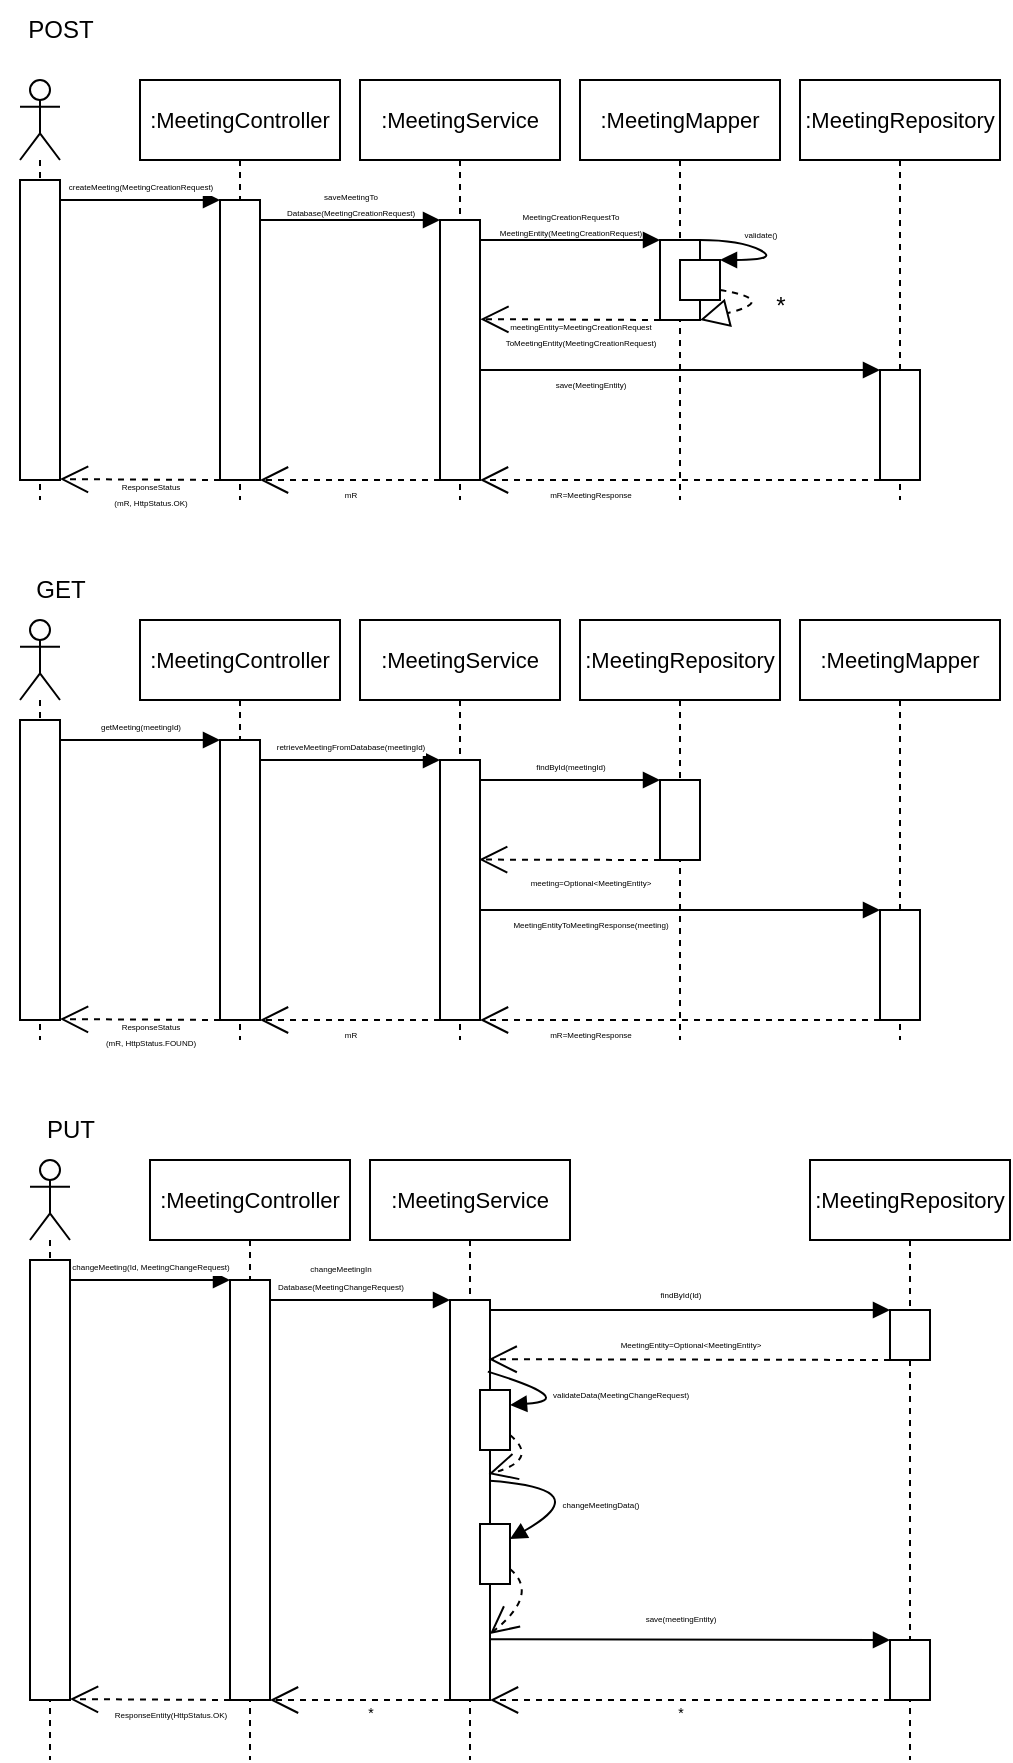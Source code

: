 <mxfile version="28.0.6">
  <diagram name="Seite-1" id="B0Wolev3-DbgfMnW1-c8">
    <mxGraphModel dx="594" dy="360" grid="1" gridSize="10" guides="1" tooltips="1" connect="1" arrows="1" fold="1" page="1" pageScale="1" pageWidth="1169" pageHeight="827" math="0" shadow="0">
      <root>
        <mxCell id="0" />
        <mxCell id="1" parent="0" />
        <mxCell id="u7kxUPXxIa-7Uggaq3-m-4" value="" style="shape=umlLifeline;perimeter=lifelinePerimeter;whiteSpace=wrap;html=1;container=1;dropTarget=0;collapsible=0;recursiveResize=0;outlineConnect=0;portConstraint=eastwest;newEdgeStyle={&quot;curved&quot;:0,&quot;rounded&quot;:0};participant=umlActor;" vertex="1" parent="1">
          <mxGeometry x="10" y="50" width="20" height="210" as="geometry" />
        </mxCell>
        <mxCell id="u7kxUPXxIa-7Uggaq3-m-5" value="" style="html=1;whiteSpace=wrap;" vertex="1" parent="1">
          <mxGeometry x="10" y="100" width="20" height="150" as="geometry" />
        </mxCell>
        <mxCell id="u7kxUPXxIa-7Uggaq3-m-7" value="&lt;font style=&quot;font-size: 4px;&quot;&gt;createMeeting(MeetingCreationRequest)&lt;/font&gt;" style="html=1;verticalAlign=bottom;endArrow=block;curved=0;rounded=0;" edge="1" parent="1">
          <mxGeometry width="80" relative="1" as="geometry">
            <mxPoint x="30" y="110" as="sourcePoint" />
            <mxPoint x="110" y="110" as="targetPoint" />
          </mxGeometry>
        </mxCell>
        <mxCell id="u7kxUPXxIa-7Uggaq3-m-8" value="&lt;font style=&quot;font-size: 11px;&quot;&gt;:MeetingController&lt;/font&gt;" style="shape=umlLifeline;perimeter=lifelinePerimeter;whiteSpace=wrap;html=1;container=1;dropTarget=0;collapsible=0;recursiveResize=0;outlineConnect=0;portConstraint=eastwest;newEdgeStyle={&quot;curved&quot;:0,&quot;rounded&quot;:0};" vertex="1" parent="1">
          <mxGeometry x="70" y="50" width="100" height="210" as="geometry" />
        </mxCell>
        <mxCell id="u7kxUPXxIa-7Uggaq3-m-9" value="" style="html=1;whiteSpace=wrap;" vertex="1" parent="1">
          <mxGeometry x="110" y="110" width="20" height="140" as="geometry" />
        </mxCell>
        <mxCell id="u7kxUPXxIa-7Uggaq3-m-10" value="&lt;font style=&quot;font-size: 11px;&quot;&gt;:MeetingService&lt;/font&gt;" style="shape=umlLifeline;perimeter=lifelinePerimeter;whiteSpace=wrap;html=1;container=1;dropTarget=0;collapsible=0;recursiveResize=0;outlineConnect=0;portConstraint=eastwest;newEdgeStyle={&quot;curved&quot;:0,&quot;rounded&quot;:0};" vertex="1" parent="1">
          <mxGeometry x="180" y="50" width="100" height="210" as="geometry" />
        </mxCell>
        <mxCell id="u7kxUPXxIa-7Uggaq3-m-11" value="&lt;font style=&quot;font-size: 11px;&quot;&gt;:MeetingRepository&lt;/font&gt;" style="shape=umlLifeline;perimeter=lifelinePerimeter;whiteSpace=wrap;html=1;container=1;dropTarget=0;collapsible=0;recursiveResize=0;outlineConnect=0;portConstraint=eastwest;newEdgeStyle={&quot;curved&quot;:0,&quot;rounded&quot;:0};" vertex="1" parent="1">
          <mxGeometry x="400" y="50" width="100" height="210" as="geometry" />
        </mxCell>
        <mxCell id="u7kxUPXxIa-7Uggaq3-m-12" value="&lt;font style=&quot;font-size: 11px;&quot;&gt;:MeetingMapper&lt;/font&gt;" style="shape=umlLifeline;perimeter=lifelinePerimeter;whiteSpace=wrap;html=1;container=1;dropTarget=0;collapsible=0;recursiveResize=0;outlineConnect=0;portConstraint=eastwest;newEdgeStyle={&quot;curved&quot;:0,&quot;rounded&quot;:0};" vertex="1" parent="1">
          <mxGeometry x="290" y="50" width="100" height="210" as="geometry" />
        </mxCell>
        <mxCell id="u7kxUPXxIa-7Uggaq3-m-13" value="" style="html=1;whiteSpace=wrap;" vertex="1" parent="1">
          <mxGeometry x="220" y="120" width="20" height="130" as="geometry" />
        </mxCell>
        <mxCell id="u7kxUPXxIa-7Uggaq3-m-15" value="&lt;div style=&quot;line-height: 60%;&quot;&gt;&lt;span style=&quot;font-size: 4px; line-height: 60%;&quot;&gt;saveMeetingTo&lt;/span&gt;&lt;div&gt;&lt;span style=&quot;font-size: 4px; line-height: 60%;&quot;&gt;Database(MeetingCreationRequest)&lt;/span&gt;&lt;/div&gt;&lt;/div&gt;" style="html=1;verticalAlign=bottom;endArrow=block;curved=0;rounded=0;entryX=0;entryY=0;entryDx=0;entryDy=0;" edge="1" parent="1" target="u7kxUPXxIa-7Uggaq3-m-13">
          <mxGeometry width="80" relative="1" as="geometry">
            <mxPoint x="130" y="120" as="sourcePoint" />
            <mxPoint x="210" y="120" as="targetPoint" />
          </mxGeometry>
        </mxCell>
        <mxCell id="u7kxUPXxIa-7Uggaq3-m-16" value="" style="html=1;whiteSpace=wrap;" vertex="1" parent="1">
          <mxGeometry x="330" y="130" width="20" height="40" as="geometry" />
        </mxCell>
        <mxCell id="u7kxUPXxIa-7Uggaq3-m-17" value="&lt;div style=&quot;line-height: 60%;&quot;&gt;&lt;font style=&quot;font-size: 4px; line-height: 60%;&quot;&gt;MeetingCreationRequest&lt;span style=&quot;color: light-dark(rgb(0, 0, 0), rgb(255, 255, 255));&quot;&gt;To&lt;/span&gt;&lt;/font&gt;&lt;div&gt;&lt;span style=&quot;color: light-dark(rgb(0, 0, 0), rgb(255, 255, 255));&quot;&gt;&lt;font style=&quot;font-size: 4px; line-height: 60%;&quot;&gt;MeetingEntity(MeetingCreationRequest)&lt;/font&gt;&lt;/span&gt;&lt;/div&gt;&lt;/div&gt;" style="html=1;verticalAlign=bottom;endArrow=block;curved=0;rounded=0;entryX=0;entryY=0;entryDx=0;entryDy=0;" edge="1" parent="1">
          <mxGeometry width="80" relative="1" as="geometry">
            <mxPoint x="240" y="130" as="sourcePoint" />
            <mxPoint x="330" y="130" as="targetPoint" />
          </mxGeometry>
        </mxCell>
        <mxCell id="u7kxUPXxIa-7Uggaq3-m-18" value="" style="html=1;verticalAlign=bottom;endArrow=block;curved=1;rounded=0;entryX=1;entryY=0;entryDx=0;entryDy=0;" edge="1" parent="1" target="u7kxUPXxIa-7Uggaq3-m-20">
          <mxGeometry width="80" relative="1" as="geometry">
            <mxPoint x="350" y="130" as="sourcePoint" />
            <mxPoint x="430" y="130" as="targetPoint" />
            <Array as="points">
              <mxPoint x="370" y="130" />
              <mxPoint x="390" y="140" />
            </Array>
          </mxGeometry>
        </mxCell>
        <mxCell id="u7kxUPXxIa-7Uggaq3-m-19" value="&lt;font style=&quot;font-size: 4px;&quot;&gt;validate()&lt;/font&gt;" style="text;html=1;align=center;verticalAlign=middle;resizable=0;points=[];autosize=1;strokeColor=none;fillColor=none;" vertex="1" parent="1">
          <mxGeometry x="360" y="110" width="40" height="30" as="geometry" />
        </mxCell>
        <mxCell id="u7kxUPXxIa-7Uggaq3-m-20" value="" style="html=1;whiteSpace=wrap;" vertex="1" parent="1">
          <mxGeometry x="340" y="140" width="20" height="20" as="geometry" />
        </mxCell>
        <mxCell id="u7kxUPXxIa-7Uggaq3-m-21" value="" style="endArrow=block;dashed=1;endFill=0;endSize=12;html=1;rounded=0;exitX=1;exitY=0.75;exitDx=0;exitDy=0;entryX=1;entryY=1;entryDx=0;entryDy=0;curved=1;" edge="1" parent="1" source="u7kxUPXxIa-7Uggaq3-m-20" target="u7kxUPXxIa-7Uggaq3-m-16">
          <mxGeometry width="160" relative="1" as="geometry">
            <mxPoint x="220" y="210" as="sourcePoint" />
            <mxPoint x="380" y="210" as="targetPoint" />
            <Array as="points">
              <mxPoint x="390" y="160" />
            </Array>
          </mxGeometry>
        </mxCell>
        <mxCell id="u7kxUPXxIa-7Uggaq3-m-25" value="" style="endArrow=open;dashed=1;endFill=0;endSize=12;html=1;rounded=0;exitX=0;exitY=1;exitDx=0;exitDy=0;entryX=0.002;entryY=0.319;entryDx=0;entryDy=0;entryPerimeter=0;" edge="1" parent="1" source="u7kxUPXxIa-7Uggaq3-m-16" target="u7kxUPXxIa-7Uggaq3-m-24">
          <mxGeometry width="160" relative="1" as="geometry">
            <mxPoint x="330" y="170" as="sourcePoint" />
            <mxPoint x="240" y="170" as="targetPoint" />
          </mxGeometry>
        </mxCell>
        <mxCell id="u7kxUPXxIa-7Uggaq3-m-24" value="&lt;div style=&quot;line-height: 60%;&quot;&gt;&lt;font style=&quot;font-size: 4px; line-height: 60%;&quot;&gt;meetingEntity=MeetingCreationRequest&lt;/font&gt;&lt;div&gt;&lt;font style=&quot;font-size: 4px; line-height: 60%;&quot;&gt;ToMeetingEntity(MeetingCreationRequest)&lt;/font&gt;&lt;/div&gt;&lt;/div&gt;" style="text;html=1;align=center;verticalAlign=middle;resizable=0;points=[];autosize=1;strokeColor=none;fillColor=none;" vertex="1" parent="1">
          <mxGeometry x="240" y="160" width="100" height="30" as="geometry" />
        </mxCell>
        <mxCell id="u7kxUPXxIa-7Uggaq3-m-26" value="" style="html=1;whiteSpace=wrap;" vertex="1" parent="1">
          <mxGeometry x="440" y="195" width="20" height="55" as="geometry" />
        </mxCell>
        <mxCell id="u7kxUPXxIa-7Uggaq3-m-27" value="" style="endArrow=open;dashed=1;endFill=0;endSize=12;html=1;rounded=0;exitX=0;exitY=1;exitDx=0;exitDy=0;entryX=1;entryY=1;entryDx=0;entryDy=0;" edge="1" parent="1" source="u7kxUPXxIa-7Uggaq3-m-26" target="u7kxUPXxIa-7Uggaq3-m-13">
          <mxGeometry width="160" relative="1" as="geometry">
            <mxPoint x="220" y="210" as="sourcePoint" />
            <mxPoint x="380" y="210" as="targetPoint" />
          </mxGeometry>
        </mxCell>
        <mxCell id="u7kxUPXxIa-7Uggaq3-m-28" value="" style="html=1;verticalAlign=bottom;endArrow=block;curved=0;rounded=0;entryX=0;entryY=0;entryDx=0;entryDy=0;" edge="1" parent="1" target="u7kxUPXxIa-7Uggaq3-m-26">
          <mxGeometry width="80" relative="1" as="geometry">
            <mxPoint x="240" y="195" as="sourcePoint" />
            <mxPoint x="320" y="195" as="targetPoint" />
          </mxGeometry>
        </mxCell>
        <mxCell id="u7kxUPXxIa-7Uggaq3-m-29" value="&lt;font style=&quot;font-size: 4px;&quot;&gt;save(MeetingEntity)&lt;/font&gt;" style="text;html=1;align=center;verticalAlign=middle;resizable=0;points=[];autosize=1;strokeColor=none;fillColor=none;" vertex="1" parent="1">
          <mxGeometry x="265" y="185" width="60" height="30" as="geometry" />
        </mxCell>
        <mxCell id="u7kxUPXxIa-7Uggaq3-m-30" value="" style="endArrow=open;dashed=1;endFill=0;endSize=12;html=1;rounded=0;entryX=1;entryY=1;entryDx=0;entryDy=0;" edge="1" parent="1">
          <mxGeometry width="160" relative="1" as="geometry">
            <mxPoint x="220" y="250" as="sourcePoint" />
            <mxPoint x="130" y="250" as="targetPoint" />
          </mxGeometry>
        </mxCell>
        <mxCell id="u7kxUPXxIa-7Uggaq3-m-31" value="" style="endArrow=open;dashed=1;endFill=0;endSize=12;html=1;rounded=0;entryX=1;entryY=1;entryDx=0;entryDy=0;" edge="1" parent="1">
          <mxGeometry width="160" relative="1" as="geometry">
            <mxPoint x="110" y="250" as="sourcePoint" />
            <mxPoint x="30" y="249.56" as="targetPoint" />
          </mxGeometry>
        </mxCell>
        <mxCell id="u7kxUPXxIa-7Uggaq3-m-33" value="*" style="text;html=1;align=center;verticalAlign=middle;resizable=0;points=[];autosize=1;strokeColor=none;fillColor=none;" vertex="1" parent="1">
          <mxGeometry x="375" y="148" width="30" height="30" as="geometry" />
        </mxCell>
        <mxCell id="u7kxUPXxIa-7Uggaq3-m-37" value="&lt;font style=&quot;font-size: 4px;&quot;&gt;mR&lt;/font&gt;" style="text;html=1;align=center;verticalAlign=middle;resizable=0;points=[];autosize=1;strokeColor=none;fillColor=none;" vertex="1" parent="1">
          <mxGeometry x="160" y="240" width="30" height="30" as="geometry" />
        </mxCell>
        <mxCell id="u7kxUPXxIa-7Uggaq3-m-38" value="&lt;div style=&quot;line-height: 60%;&quot;&gt;&lt;font style=&quot;font-size: 4px; line-height: 60%;&quot;&gt;ResponseStatus&lt;/font&gt;&lt;div&gt;&lt;font style=&quot;font-size: 4px; line-height: 60%;&quot;&gt;(mR, HttpStatus.OK)&lt;/font&gt;&lt;/div&gt;&lt;/div&gt;" style="text;html=1;align=center;verticalAlign=middle;resizable=0;points=[];autosize=1;strokeColor=none;fillColor=none;" vertex="1" parent="1">
          <mxGeometry x="45" y="240" width="60" height="30" as="geometry" />
        </mxCell>
        <mxCell id="u7kxUPXxIa-7Uggaq3-m-39" value="&lt;font style=&quot;font-size: 4px;&quot;&gt;mR=MeetingResponse&lt;/font&gt;" style="text;html=1;align=center;verticalAlign=middle;resizable=0;points=[];autosize=1;strokeColor=none;fillColor=none;" vertex="1" parent="1">
          <mxGeometry x="265" y="240" width="60" height="30" as="geometry" />
        </mxCell>
        <mxCell id="u7kxUPXxIa-7Uggaq3-m-41" value="POST" style="text;html=1;align=center;verticalAlign=middle;resizable=0;points=[];autosize=1;strokeColor=none;fillColor=none;" vertex="1" parent="1">
          <mxGeometry y="10" width="60" height="30" as="geometry" />
        </mxCell>
        <mxCell id="u7kxUPXxIa-7Uggaq3-m-99" value="" style="shape=umlLifeline;perimeter=lifelinePerimeter;whiteSpace=wrap;html=1;container=1;dropTarget=0;collapsible=0;recursiveResize=0;outlineConnect=0;portConstraint=eastwest;newEdgeStyle={&quot;curved&quot;:0,&quot;rounded&quot;:0};participant=umlActor;" vertex="1" parent="1">
          <mxGeometry x="10" y="320" width="20" height="210" as="geometry" />
        </mxCell>
        <mxCell id="u7kxUPXxIa-7Uggaq3-m-100" value="" style="html=1;whiteSpace=wrap;" vertex="1" parent="1">
          <mxGeometry x="10" y="370" width="20" height="150" as="geometry" />
        </mxCell>
        <mxCell id="u7kxUPXxIa-7Uggaq3-m-101" value="&lt;font style=&quot;font-size: 4px;&quot;&gt;getMeeting(meetingId)&lt;/font&gt;" style="html=1;verticalAlign=bottom;endArrow=block;curved=0;rounded=0;" edge="1" parent="1">
          <mxGeometry width="80" relative="1" as="geometry">
            <mxPoint x="30" y="380" as="sourcePoint" />
            <mxPoint x="110" y="380" as="targetPoint" />
          </mxGeometry>
        </mxCell>
        <mxCell id="u7kxUPXxIa-7Uggaq3-m-102" value="&lt;font style=&quot;font-size: 11px;&quot;&gt;:MeetingController&lt;/font&gt;" style="shape=umlLifeline;perimeter=lifelinePerimeter;whiteSpace=wrap;html=1;container=1;dropTarget=0;collapsible=0;recursiveResize=0;outlineConnect=0;portConstraint=eastwest;newEdgeStyle={&quot;curved&quot;:0,&quot;rounded&quot;:0};" vertex="1" parent="1">
          <mxGeometry x="70" y="320" width="100" height="210" as="geometry" />
        </mxCell>
        <mxCell id="u7kxUPXxIa-7Uggaq3-m-103" value="" style="html=1;whiteSpace=wrap;" vertex="1" parent="1">
          <mxGeometry x="110" y="380" width="20" height="140" as="geometry" />
        </mxCell>
        <mxCell id="u7kxUPXxIa-7Uggaq3-m-104" value="&lt;font style=&quot;font-size: 11px;&quot;&gt;:MeetingService&lt;/font&gt;" style="shape=umlLifeline;perimeter=lifelinePerimeter;whiteSpace=wrap;html=1;container=1;dropTarget=0;collapsible=0;recursiveResize=0;outlineConnect=0;portConstraint=eastwest;newEdgeStyle={&quot;curved&quot;:0,&quot;rounded&quot;:0};" vertex="1" parent="1">
          <mxGeometry x="180" y="320" width="100" height="210" as="geometry" />
        </mxCell>
        <mxCell id="u7kxUPXxIa-7Uggaq3-m-105" value="&lt;font style=&quot;font-size: 11px;&quot;&gt;:MeetingMapper&lt;/font&gt;" style="shape=umlLifeline;perimeter=lifelinePerimeter;whiteSpace=wrap;html=1;container=1;dropTarget=0;collapsible=0;recursiveResize=0;outlineConnect=0;portConstraint=eastwest;newEdgeStyle={&quot;curved&quot;:0,&quot;rounded&quot;:0};" vertex="1" parent="1">
          <mxGeometry x="400" y="320" width="100" height="210" as="geometry" />
        </mxCell>
        <mxCell id="u7kxUPXxIa-7Uggaq3-m-106" value="&lt;font style=&quot;font-size: 11px;&quot;&gt;:MeetingRepository&lt;/font&gt;" style="shape=umlLifeline;perimeter=lifelinePerimeter;whiteSpace=wrap;html=1;container=1;dropTarget=0;collapsible=0;recursiveResize=0;outlineConnect=0;portConstraint=eastwest;newEdgeStyle={&quot;curved&quot;:0,&quot;rounded&quot;:0};" vertex="1" parent="1">
          <mxGeometry x="290" y="320" width="100" height="210" as="geometry" />
        </mxCell>
        <mxCell id="u7kxUPXxIa-7Uggaq3-m-107" value="" style="html=1;whiteSpace=wrap;" vertex="1" parent="1">
          <mxGeometry x="220" y="390" width="20" height="130" as="geometry" />
        </mxCell>
        <mxCell id="u7kxUPXxIa-7Uggaq3-m-108" value="&lt;div style=&quot;line-height: 60%;&quot;&gt;&lt;span style=&quot;font-size: 4px;&quot;&gt;retrieveMeetingFromDatabase(meetingId)&lt;/span&gt;&lt;/div&gt;" style="html=1;verticalAlign=bottom;endArrow=block;curved=0;rounded=0;entryX=0;entryY=0;entryDx=0;entryDy=0;" edge="1" parent="1" target="u7kxUPXxIa-7Uggaq3-m-107">
          <mxGeometry width="80" relative="1" as="geometry">
            <mxPoint x="130" y="390" as="sourcePoint" />
            <mxPoint x="210" y="390" as="targetPoint" />
          </mxGeometry>
        </mxCell>
        <mxCell id="u7kxUPXxIa-7Uggaq3-m-109" value="" style="html=1;whiteSpace=wrap;" vertex="1" parent="1">
          <mxGeometry x="330" y="400" width="20" height="40" as="geometry" />
        </mxCell>
        <mxCell id="u7kxUPXxIa-7Uggaq3-m-110" value="&lt;div style=&quot;line-height: 60%;&quot;&gt;&lt;span style=&quot;font-size: 4px;&quot;&gt;findById(meetingId)&lt;/span&gt;&lt;/div&gt;" style="html=1;verticalAlign=bottom;endArrow=block;curved=0;rounded=0;entryX=0;entryY=0;entryDx=0;entryDy=0;" edge="1" parent="1">
          <mxGeometry width="80" relative="1" as="geometry">
            <mxPoint x="240" y="400" as="sourcePoint" />
            <mxPoint x="330" y="400" as="targetPoint" />
          </mxGeometry>
        </mxCell>
        <mxCell id="u7kxUPXxIa-7Uggaq3-m-115" value="" style="endArrow=open;dashed=1;endFill=0;endSize=12;html=1;rounded=0;exitX=0;exitY=1;exitDx=0;exitDy=0;entryX=0.978;entryY=0.383;entryDx=0;entryDy=0;entryPerimeter=0;" edge="1" parent="1" source="u7kxUPXxIa-7Uggaq3-m-109" target="u7kxUPXxIa-7Uggaq3-m-107">
          <mxGeometry width="160" relative="1" as="geometry">
            <mxPoint x="330" y="440" as="sourcePoint" />
            <mxPoint x="240" y="440" as="targetPoint" />
          </mxGeometry>
        </mxCell>
        <mxCell id="u7kxUPXxIa-7Uggaq3-m-116" value="&lt;div style=&quot;line-height: 60%;&quot;&gt;&lt;span style=&quot;font-size: 4px;&quot;&gt;meeting=Optional&amp;lt;MeetingEntity&amp;gt;&lt;/span&gt;&lt;/div&gt;" style="text;html=1;align=center;verticalAlign=middle;resizable=0;points=[];autosize=1;strokeColor=none;fillColor=none;" vertex="1" parent="1">
          <mxGeometry x="255" y="440" width="80" height="20" as="geometry" />
        </mxCell>
        <mxCell id="u7kxUPXxIa-7Uggaq3-m-117" value="" style="html=1;whiteSpace=wrap;" vertex="1" parent="1">
          <mxGeometry x="440" y="465" width="20" height="55" as="geometry" />
        </mxCell>
        <mxCell id="u7kxUPXxIa-7Uggaq3-m-118" value="" style="endArrow=open;dashed=1;endFill=0;endSize=12;html=1;rounded=0;exitX=0;exitY=1;exitDx=0;exitDy=0;entryX=1;entryY=1;entryDx=0;entryDy=0;" edge="1" parent="1" source="u7kxUPXxIa-7Uggaq3-m-117" target="u7kxUPXxIa-7Uggaq3-m-107">
          <mxGeometry width="160" relative="1" as="geometry">
            <mxPoint x="220" y="480" as="sourcePoint" />
            <mxPoint x="380" y="480" as="targetPoint" />
          </mxGeometry>
        </mxCell>
        <mxCell id="u7kxUPXxIa-7Uggaq3-m-119" value="" style="html=1;verticalAlign=bottom;endArrow=block;curved=0;rounded=0;entryX=0;entryY=0;entryDx=0;entryDy=0;" edge="1" parent="1" target="u7kxUPXxIa-7Uggaq3-m-117">
          <mxGeometry width="80" relative="1" as="geometry">
            <mxPoint x="240" y="465" as="sourcePoint" />
            <mxPoint x="320" y="465" as="targetPoint" />
          </mxGeometry>
        </mxCell>
        <mxCell id="u7kxUPXxIa-7Uggaq3-m-120" value="&lt;font style=&quot;font-size: 4px;&quot;&gt;MeetingEntityToMeetingResponse(meeting)&lt;/font&gt;" style="text;html=1;align=center;verticalAlign=middle;resizable=0;points=[];autosize=1;strokeColor=none;fillColor=none;" vertex="1" parent="1">
          <mxGeometry x="245" y="455" width="100" height="30" as="geometry" />
        </mxCell>
        <mxCell id="u7kxUPXxIa-7Uggaq3-m-121" value="" style="endArrow=open;dashed=1;endFill=0;endSize=12;html=1;rounded=0;entryX=1;entryY=1;entryDx=0;entryDy=0;" edge="1" parent="1">
          <mxGeometry width="160" relative="1" as="geometry">
            <mxPoint x="220" y="520" as="sourcePoint" />
            <mxPoint x="130" y="520" as="targetPoint" />
          </mxGeometry>
        </mxCell>
        <mxCell id="u7kxUPXxIa-7Uggaq3-m-122" value="" style="endArrow=open;dashed=1;endFill=0;endSize=12;html=1;rounded=0;entryX=1;entryY=1;entryDx=0;entryDy=0;" edge="1" parent="1">
          <mxGeometry width="160" relative="1" as="geometry">
            <mxPoint x="110" y="520" as="sourcePoint" />
            <mxPoint x="30" y="519.56" as="targetPoint" />
          </mxGeometry>
        </mxCell>
        <mxCell id="u7kxUPXxIa-7Uggaq3-m-124" value="&lt;font style=&quot;font-size: 4px;&quot;&gt;mR&lt;/font&gt;" style="text;html=1;align=center;verticalAlign=middle;resizable=0;points=[];autosize=1;strokeColor=none;fillColor=none;" vertex="1" parent="1">
          <mxGeometry x="160" y="510" width="30" height="30" as="geometry" />
        </mxCell>
        <mxCell id="u7kxUPXxIa-7Uggaq3-m-125" value="&lt;div style=&quot;line-height: 60%;&quot;&gt;&lt;font style=&quot;font-size: 4px; line-height: 60%;&quot;&gt;ResponseStatus&lt;/font&gt;&lt;div&gt;&lt;font style=&quot;font-size: 4px; line-height: 60%;&quot;&gt;(mR, HttpStatus.FOUND)&lt;/font&gt;&lt;/div&gt;&lt;/div&gt;" style="text;html=1;align=center;verticalAlign=middle;resizable=0;points=[];autosize=1;strokeColor=none;fillColor=none;" vertex="1" parent="1">
          <mxGeometry x="40" y="510" width="70" height="30" as="geometry" />
        </mxCell>
        <mxCell id="u7kxUPXxIa-7Uggaq3-m-126" value="&lt;font style=&quot;font-size: 4px;&quot;&gt;mR=MeetingResponse&lt;/font&gt;" style="text;html=1;align=center;verticalAlign=middle;resizable=0;points=[];autosize=1;strokeColor=none;fillColor=none;" vertex="1" parent="1">
          <mxGeometry x="265" y="510" width="60" height="30" as="geometry" />
        </mxCell>
        <mxCell id="u7kxUPXxIa-7Uggaq3-m-127" value="GET" style="text;html=1;align=center;verticalAlign=middle;resizable=0;points=[];autosize=1;strokeColor=none;fillColor=none;" vertex="1" parent="1">
          <mxGeometry x="5" y="290" width="50" height="30" as="geometry" />
        </mxCell>
        <mxCell id="u7kxUPXxIa-7Uggaq3-m-128" value="" style="shape=umlLifeline;perimeter=lifelinePerimeter;whiteSpace=wrap;html=1;container=1;dropTarget=0;collapsible=0;recursiveResize=0;outlineConnect=0;portConstraint=eastwest;newEdgeStyle={&quot;curved&quot;:0,&quot;rounded&quot;:0};participant=umlActor;" vertex="1" parent="1">
          <mxGeometry x="15" y="590" width="20" height="300" as="geometry" />
        </mxCell>
        <mxCell id="u7kxUPXxIa-7Uggaq3-m-129" value="" style="html=1;whiteSpace=wrap;" vertex="1" parent="1">
          <mxGeometry x="15" y="640" width="20" height="220" as="geometry" />
        </mxCell>
        <mxCell id="u7kxUPXxIa-7Uggaq3-m-130" value="&lt;font style=&quot;font-size: 4px;&quot;&gt;changeMeeting(Id, MeetingChangeRequest)&lt;/font&gt;" style="html=1;verticalAlign=bottom;endArrow=block;curved=0;rounded=0;" edge="1" parent="1">
          <mxGeometry width="80" relative="1" as="geometry">
            <mxPoint x="35" y="650" as="sourcePoint" />
            <mxPoint x="115" y="650" as="targetPoint" />
          </mxGeometry>
        </mxCell>
        <mxCell id="u7kxUPXxIa-7Uggaq3-m-131" value="&lt;font style=&quot;font-size: 11px;&quot;&gt;:MeetingController&lt;/font&gt;" style="shape=umlLifeline;perimeter=lifelinePerimeter;whiteSpace=wrap;html=1;container=1;dropTarget=0;collapsible=0;recursiveResize=0;outlineConnect=0;portConstraint=eastwest;newEdgeStyle={&quot;curved&quot;:0,&quot;rounded&quot;:0};" vertex="1" parent="1">
          <mxGeometry x="75" y="590" width="100" height="300" as="geometry" />
        </mxCell>
        <mxCell id="u7kxUPXxIa-7Uggaq3-m-132" value="" style="html=1;whiteSpace=wrap;" vertex="1" parent="1">
          <mxGeometry x="115" y="650" width="20" height="210" as="geometry" />
        </mxCell>
        <mxCell id="u7kxUPXxIa-7Uggaq3-m-133" value="&lt;font style=&quot;font-size: 11px;&quot;&gt;:MeetingService&lt;/font&gt;" style="shape=umlLifeline;perimeter=lifelinePerimeter;whiteSpace=wrap;html=1;container=1;dropTarget=0;collapsible=0;recursiveResize=0;outlineConnect=0;portConstraint=eastwest;newEdgeStyle={&quot;curved&quot;:0,&quot;rounded&quot;:0};" vertex="1" parent="1">
          <mxGeometry x="185" y="590" width="100" height="300" as="geometry" />
        </mxCell>
        <mxCell id="u7kxUPXxIa-7Uggaq3-m-134" value="&lt;font style=&quot;font-size: 11px;&quot;&gt;:MeetingRepository&lt;/font&gt;" style="shape=umlLifeline;perimeter=lifelinePerimeter;whiteSpace=wrap;html=1;container=1;dropTarget=0;collapsible=0;recursiveResize=0;outlineConnect=0;portConstraint=eastwest;newEdgeStyle={&quot;curved&quot;:0,&quot;rounded&quot;:0};" vertex="1" parent="1">
          <mxGeometry x="405" y="590" width="100" height="300" as="geometry" />
        </mxCell>
        <mxCell id="u7kxUPXxIa-7Uggaq3-m-136" value="" style="html=1;whiteSpace=wrap;" vertex="1" parent="1">
          <mxGeometry x="225" y="660" width="20" height="200" as="geometry" />
        </mxCell>
        <mxCell id="u7kxUPXxIa-7Uggaq3-m-137" value="&lt;div style=&quot;line-height: 60%;&quot;&gt;&lt;span style=&quot;font-size: 4px;&quot;&gt;changeMeetingIn&lt;/span&gt;&lt;/div&gt;&lt;div style=&quot;line-height: 60%;&quot;&gt;&lt;span style=&quot;font-size: 4px;&quot;&gt;Database(MeetingChangeRequest)&lt;/span&gt;&lt;/div&gt;" style="html=1;verticalAlign=bottom;endArrow=block;curved=0;rounded=0;entryX=0;entryY=0;entryDx=0;entryDy=0;" edge="1" parent="1" target="u7kxUPXxIa-7Uggaq3-m-136">
          <mxGeometry x="-0.222" width="80" relative="1" as="geometry">
            <mxPoint x="135" y="660" as="sourcePoint" />
            <mxPoint x="215" y="660" as="targetPoint" />
            <mxPoint as="offset" />
          </mxGeometry>
        </mxCell>
        <mxCell id="u7kxUPXxIa-7Uggaq3-m-142" value="" style="html=1;whiteSpace=wrap;" vertex="1" parent="1">
          <mxGeometry x="445" y="830" width="20" height="30" as="geometry" />
        </mxCell>
        <mxCell id="u7kxUPXxIa-7Uggaq3-m-143" value="" style="endArrow=open;dashed=1;endFill=0;endSize=12;html=1;rounded=0;exitX=0;exitY=1;exitDx=0;exitDy=0;entryX=1;entryY=1;entryDx=0;entryDy=0;" edge="1" parent="1">
          <mxGeometry width="160" relative="1" as="geometry">
            <mxPoint x="445" y="860.0" as="sourcePoint" />
            <mxPoint x="245" y="860.0" as="targetPoint" />
            <Array as="points">
              <mxPoint x="350" y="860" />
            </Array>
          </mxGeometry>
        </mxCell>
        <mxCell id="u7kxUPXxIa-7Uggaq3-m-144" value="" style="html=1;verticalAlign=bottom;endArrow=block;curved=0;rounded=0;entryX=0;entryY=0;entryDx=0;entryDy=0;exitX=1.008;exitY=0.848;exitDx=0;exitDy=0;exitPerimeter=0;" edge="1" parent="1" target="u7kxUPXxIa-7Uggaq3-m-142" source="u7kxUPXxIa-7Uggaq3-m-136">
          <mxGeometry width="80" relative="1" as="geometry">
            <mxPoint x="245" y="735" as="sourcePoint" />
            <mxPoint x="325" y="735" as="targetPoint" />
          </mxGeometry>
        </mxCell>
        <mxCell id="u7kxUPXxIa-7Uggaq3-m-145" value="&lt;font style=&quot;font-size: 4px;&quot;&gt;save(meetingEntity)&lt;/font&gt;" style="text;html=1;align=center;verticalAlign=middle;resizable=0;points=[];autosize=1;strokeColor=none;fillColor=none;" vertex="1" parent="1">
          <mxGeometry x="310" y="802" width="60" height="30" as="geometry" />
        </mxCell>
        <mxCell id="u7kxUPXxIa-7Uggaq3-m-146" value="" style="endArrow=open;dashed=1;endFill=0;endSize=12;html=1;rounded=0;entryX=1;entryY=1;entryDx=0;entryDy=0;" edge="1" parent="1">
          <mxGeometry width="160" relative="1" as="geometry">
            <mxPoint x="225" y="860" as="sourcePoint" />
            <mxPoint x="135" y="860" as="targetPoint" />
          </mxGeometry>
        </mxCell>
        <mxCell id="u7kxUPXxIa-7Uggaq3-m-147" value="" style="endArrow=open;dashed=1;endFill=0;endSize=12;html=1;rounded=0;entryX=1;entryY=1;entryDx=0;entryDy=0;" edge="1" parent="1">
          <mxGeometry width="160" relative="1" as="geometry">
            <mxPoint x="115" y="860" as="sourcePoint" />
            <mxPoint x="35" y="859.56" as="targetPoint" />
          </mxGeometry>
        </mxCell>
        <mxCell id="u7kxUPXxIa-7Uggaq3-m-148" value="PUT" style="text;html=1;align=center;verticalAlign=middle;resizable=0;points=[];autosize=1;strokeColor=none;fillColor=none;" vertex="1" parent="1">
          <mxGeometry x="10" y="560" width="50" height="30" as="geometry" />
        </mxCell>
        <mxCell id="u7kxUPXxIa-7Uggaq3-m-153" value="" style="html=1;whiteSpace=wrap;" vertex="1" parent="1">
          <mxGeometry x="445" y="665" width="20" height="25" as="geometry" />
        </mxCell>
        <mxCell id="u7kxUPXxIa-7Uggaq3-m-155" value="" style="html=1;verticalAlign=bottom;endArrow=block;curved=0;rounded=0;entryX=0;entryY=0;entryDx=0;entryDy=0;" edge="1" parent="1" target="u7kxUPXxIa-7Uggaq3-m-153">
          <mxGeometry width="80" relative="1" as="geometry">
            <mxPoint x="245" y="665" as="sourcePoint" />
            <mxPoint x="325" y="665" as="targetPoint" />
          </mxGeometry>
        </mxCell>
        <mxCell id="u7kxUPXxIa-7Uggaq3-m-156" value="&lt;font style=&quot;font-size: 4px;&quot;&gt;findById(Id)&lt;/font&gt;" style="text;html=1;align=center;verticalAlign=middle;resizable=0;points=[];autosize=1;strokeColor=none;fillColor=none;" vertex="1" parent="1">
          <mxGeometry x="320" y="640" width="40" height="30" as="geometry" />
        </mxCell>
        <mxCell id="u7kxUPXxIa-7Uggaq3-m-157" value="&lt;font style=&quot;font-size: 4px;&quot;&gt;MeetingEntity=Optional&amp;lt;MeetingEntity&amp;gt;&lt;/font&gt;" style="text;html=1;align=center;verticalAlign=middle;resizable=0;points=[];autosize=1;strokeColor=none;fillColor=none;" vertex="1" parent="1">
          <mxGeometry x="300" y="665" width="90" height="30" as="geometry" />
        </mxCell>
        <mxCell id="u7kxUPXxIa-7Uggaq3-m-160" value="" style="endArrow=open;dashed=1;endFill=0;endSize=12;html=1;rounded=0;exitX=0;exitY=1;exitDx=0;exitDy=0;entryX=0.967;entryY=0.148;entryDx=0;entryDy=0;entryPerimeter=0;" edge="1" parent="1" source="u7kxUPXxIa-7Uggaq3-m-153" target="u7kxUPXxIa-7Uggaq3-m-136">
          <mxGeometry width="160" relative="1" as="geometry">
            <mxPoint x="445" y="690" as="sourcePoint" />
            <mxPoint x="290" y="700" as="targetPoint" />
          </mxGeometry>
        </mxCell>
        <mxCell id="u7kxUPXxIa-7Uggaq3-m-159" value="" style="rounded=0;whiteSpace=wrap;html=1;" vertex="1" parent="1">
          <mxGeometry x="240" y="705" width="15" height="30" as="geometry" />
        </mxCell>
        <mxCell id="u7kxUPXxIa-7Uggaq3-m-162" value="" style="html=1;verticalAlign=bottom;endArrow=block;curved=1;rounded=0;exitX=0.946;exitY=0.179;exitDx=0;exitDy=0;exitPerimeter=0;entryX=1;entryY=0.25;entryDx=0;entryDy=0;" edge="1" parent="1" source="u7kxUPXxIa-7Uggaq3-m-136" target="u7kxUPXxIa-7Uggaq3-m-159">
          <mxGeometry width="80" relative="1" as="geometry">
            <mxPoint x="240" y="710" as="sourcePoint" />
            <mxPoint x="350" y="730" as="targetPoint" />
            <Array as="points">
              <mxPoint x="290" y="710" />
            </Array>
          </mxGeometry>
        </mxCell>
        <mxCell id="u7kxUPXxIa-7Uggaq3-m-163" value="" style="endArrow=open;dashed=1;endFill=0;endSize=12;html=1;rounded=0;exitX=1;exitY=0.75;exitDx=0;exitDy=0;entryX=0.967;entryY=0.435;entryDx=0;entryDy=0;curved=1;entryPerimeter=0;" edge="1" parent="1" source="u7kxUPXxIa-7Uggaq3-m-159" target="u7kxUPXxIa-7Uggaq3-m-136">
          <mxGeometry width="160" relative="1" as="geometry">
            <mxPoint x="200" y="710" as="sourcePoint" />
            <mxPoint x="360" y="710" as="targetPoint" />
            <Array as="points">
              <mxPoint x="270" y="740" />
            </Array>
          </mxGeometry>
        </mxCell>
        <mxCell id="u7kxUPXxIa-7Uggaq3-m-164" value="" style="rounded=0;whiteSpace=wrap;html=1;" vertex="1" parent="1">
          <mxGeometry x="240" y="772" width="15" height="30" as="geometry" />
        </mxCell>
        <mxCell id="u7kxUPXxIa-7Uggaq3-m-165" value="" style="html=1;verticalAlign=bottom;endArrow=block;curved=1;rounded=0;exitX=0.988;exitY=0.452;exitDx=0;exitDy=0;exitPerimeter=0;entryX=1;entryY=0.25;entryDx=0;entryDy=0;" edge="1" parent="1" target="u7kxUPXxIa-7Uggaq3-m-164" source="u7kxUPXxIa-7Uggaq3-m-136">
          <mxGeometry width="80" relative="1" as="geometry">
            <mxPoint x="254" y="740" as="sourcePoint" />
            <mxPoint x="360" y="774" as="targetPoint" />
            <Array as="points">
              <mxPoint x="300" y="754" />
            </Array>
          </mxGeometry>
        </mxCell>
        <mxCell id="u7kxUPXxIa-7Uggaq3-m-166" value="" style="endArrow=open;dashed=1;endFill=0;endSize=12;html=1;rounded=0;exitX=1;exitY=0.75;exitDx=0;exitDy=0;entryX=1;entryY=0.5;entryDx=0;entryDy=0;curved=1;" edge="1" parent="1" source="u7kxUPXxIa-7Uggaq3-m-164">
          <mxGeometry width="160" relative="1" as="geometry">
            <mxPoint x="200" y="777" as="sourcePoint" />
            <mxPoint x="245" y="827" as="targetPoint" />
            <Array as="points">
              <mxPoint x="270" y="807" />
            </Array>
          </mxGeometry>
        </mxCell>
        <mxCell id="u7kxUPXxIa-7Uggaq3-m-167" value="&lt;font style=&quot;font-size: 7px;&quot;&gt;*&lt;/font&gt;" style="text;html=1;align=center;verticalAlign=middle;resizable=0;points=[];autosize=1;strokeColor=none;fillColor=none;" vertex="1" parent="1">
          <mxGeometry x="325" y="850" width="30" height="30" as="geometry" />
        </mxCell>
        <mxCell id="u7kxUPXxIa-7Uggaq3-m-168" value="&lt;font style=&quot;font-size: 4px;&quot;&gt;validateData(MeetingChangeRequest)&lt;/font&gt;" style="text;html=1;align=center;verticalAlign=middle;resizable=0;points=[];autosize=1;strokeColor=none;fillColor=none;" vertex="1" parent="1">
          <mxGeometry x="265" y="690" width="90" height="30" as="geometry" />
        </mxCell>
        <mxCell id="u7kxUPXxIa-7Uggaq3-m-169" value="&lt;font style=&quot;font-size: 4px;&quot;&gt;changeMeetingData()&lt;/font&gt;" style="text;html=1;align=center;verticalAlign=middle;resizable=0;points=[];autosize=1;strokeColor=none;fillColor=none;" vertex="1" parent="1">
          <mxGeometry x="270" y="745" width="60" height="30" as="geometry" />
        </mxCell>
        <mxCell id="u7kxUPXxIa-7Uggaq3-m-170" value="&lt;font style=&quot;font-size: 7px;&quot;&gt;*&lt;/font&gt;" style="text;html=1;align=center;verticalAlign=middle;resizable=0;points=[];autosize=1;strokeColor=none;fillColor=none;" vertex="1" parent="1">
          <mxGeometry x="170" y="850" width="30" height="30" as="geometry" />
        </mxCell>
        <mxCell id="u7kxUPXxIa-7Uggaq3-m-171" value="&lt;font style=&quot;font-size: 4px;&quot;&gt;ResponseEntity(HttpStatus.OK)&lt;/font&gt;" style="text;html=1;align=center;verticalAlign=middle;resizable=0;points=[];autosize=1;strokeColor=none;fillColor=none;" vertex="1" parent="1">
          <mxGeometry x="45" y="850" width="80" height="30" as="geometry" />
        </mxCell>
      </root>
    </mxGraphModel>
  </diagram>
</mxfile>
